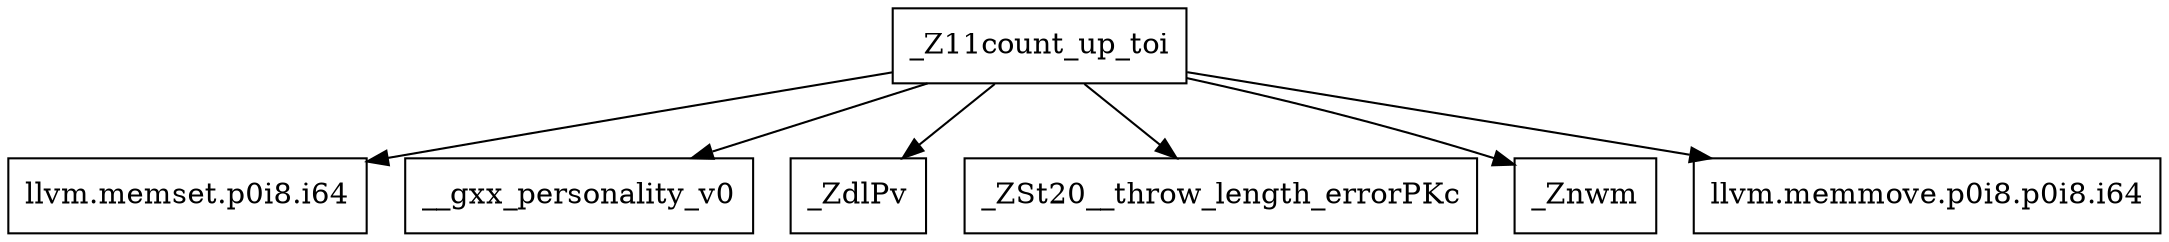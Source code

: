 digraph CallGraph {
    node [shape=rectangle];

    // Nodes
    _Z11count_up_toi [label="_Z11count_up_toi"];
    llvm_memset [label="llvm.memset.p0i8.i64"];
    __gxx_personality_v0 [label="__gxx_personality_v0"];
    _ZdlPv [label="_ZdlPv"];
    _ZSt20__throw_length_errorPKc [label="_ZSt20__throw_length_errorPKc"];
    _Znwm [label="_Znwm"];
    llvm_memmove [label="llvm.memmove.p0i8.p0i8.i64"];

    // Edges
    _Z11count_up_toi -> llvm_memset;
    _Z11count_up_toi -> _Znwm;
    _Z11count_up_toi -> _ZdlPv;
    _Z11count_up_toi -> _ZSt20__throw_length_errorPKc;
    _Z11count_up_toi -> __gxx_personality_v0;
    _Z11count_up_toi -> llvm_memmove;
}
